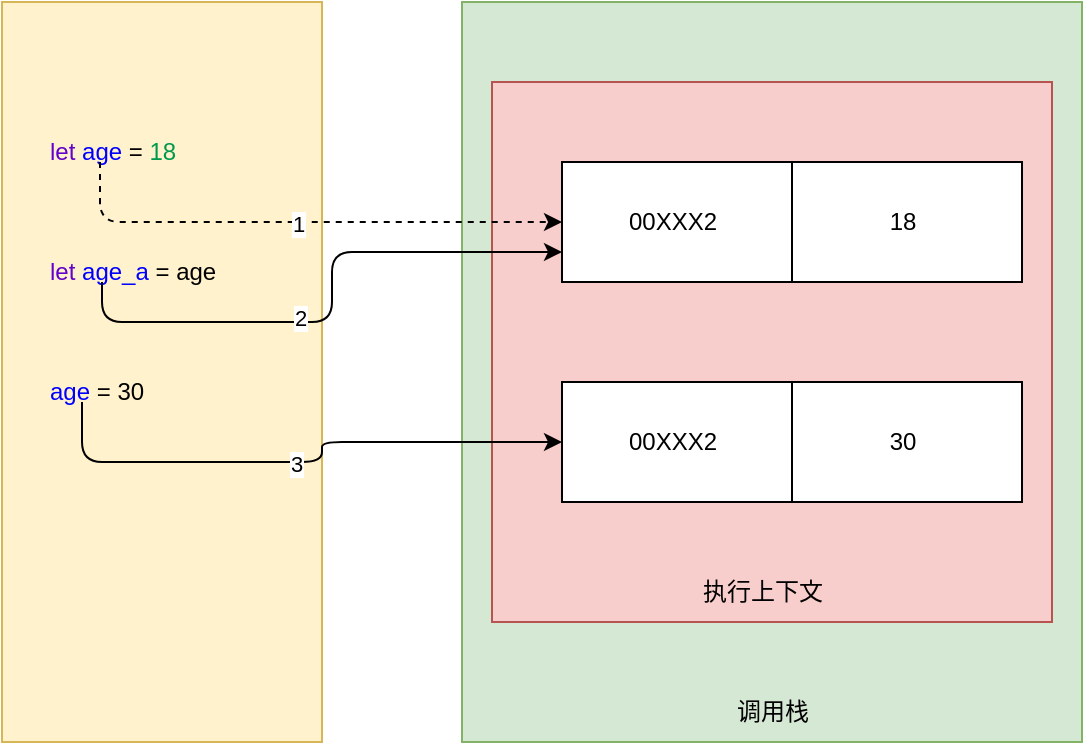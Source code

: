 <mxfile version="20.5.1" type="github">
  <diagram id="pgZ3SwVD17-PGnV9uRLD" name="第 1 页">
    <mxGraphModel dx="1426" dy="737" grid="1" gridSize="10" guides="1" tooltips="1" connect="1" arrows="1" fold="1" page="1" pageScale="1" pageWidth="3300" pageHeight="4681" math="0" shadow="0">
      <root>
        <mxCell id="0" />
        <mxCell id="1" parent="0" />
        <mxCell id="r-zv2CLeMM40Q0NJLQBN-1" value="" style="rounded=0;whiteSpace=wrap;html=1;fillColor=#fff2cc;strokeColor=#d6b656;" vertex="1" parent="1">
          <mxGeometry x="340" y="160" width="160" height="370" as="geometry" />
        </mxCell>
        <mxCell id="r-zv2CLeMM40Q0NJLQBN-2" value="&lt;font color=&quot;#6600cc&quot;&gt;let &lt;/font&gt;&lt;font color=&quot;#0000ff&quot;&gt;age&lt;/font&gt; = &lt;font color=&quot;#00994d&quot;&gt;18&lt;/font&gt;" style="text;html=1;align=left;verticalAlign=middle;resizable=0;points=[];autosize=1;strokeColor=none;fillColor=none;" vertex="1" parent="1">
          <mxGeometry x="362" y="220" width="90" height="30" as="geometry" />
        </mxCell>
        <mxCell id="r-zv2CLeMM40Q0NJLQBN-3" value="&lt;font color=&quot;#6600cc&quot;&gt;let &lt;/font&gt;&lt;font color=&quot;#0000ff&quot;&gt;age_a&lt;/font&gt; = age" style="text;html=1;align=left;verticalAlign=middle;resizable=0;points=[];autosize=1;strokeColor=none;fillColor=none;" vertex="1" parent="1">
          <mxGeometry x="362" y="280" width="110" height="30" as="geometry" />
        </mxCell>
        <mxCell id="r-zv2CLeMM40Q0NJLQBN-5" value="&lt;font color=&quot;#0000ff&quot;&gt;age&lt;/font&gt;&amp;nbsp;= 30" style="text;html=1;align=left;verticalAlign=middle;resizable=0;points=[];autosize=1;strokeColor=none;fillColor=none;" vertex="1" parent="1">
          <mxGeometry x="362" y="340" width="70" height="30" as="geometry" />
        </mxCell>
        <mxCell id="r-zv2CLeMM40Q0NJLQBN-6" value="" style="rounded=0;whiteSpace=wrap;html=1;fillColor=#d5e8d4;strokeColor=#82b366;" vertex="1" parent="1">
          <mxGeometry x="570" y="160" width="310" height="370" as="geometry" />
        </mxCell>
        <mxCell id="r-zv2CLeMM40Q0NJLQBN-7" value="调用栈" style="text;html=1;align=center;verticalAlign=middle;resizable=0;points=[];autosize=1;strokeColor=none;fillColor=none;fontColor=#000000;" vertex="1" parent="1">
          <mxGeometry x="695" y="500" width="60" height="30" as="geometry" />
        </mxCell>
        <mxCell id="r-zv2CLeMM40Q0NJLQBN-8" value="" style="whiteSpace=wrap;html=1;fillColor=#f8cecc;strokeColor=#b85450;" vertex="1" parent="1">
          <mxGeometry x="585" y="200" width="280" height="270" as="geometry" />
        </mxCell>
        <mxCell id="r-zv2CLeMM40Q0NJLQBN-9" value="执行上下文" style="text;html=1;align=center;verticalAlign=middle;resizable=0;points=[];autosize=1;strokeColor=none;fillColor=none;fontColor=#000000;" vertex="1" parent="1">
          <mxGeometry x="680" y="440" width="80" height="30" as="geometry" />
        </mxCell>
        <mxCell id="r-zv2CLeMM40Q0NJLQBN-10" value="" style="rounded=0;whiteSpace=wrap;html=1;fontColor=#000000;" vertex="1" parent="1">
          <mxGeometry x="620" y="240" width="230" height="60" as="geometry" />
        </mxCell>
        <mxCell id="r-zv2CLeMM40Q0NJLQBN-13" value="" style="endArrow=none;html=1;rounded=0;fontColor=#000000;entryX=0.5;entryY=0;entryDx=0;entryDy=0;exitX=0.5;exitY=1;exitDx=0;exitDy=0;" edge="1" parent="1" source="r-zv2CLeMM40Q0NJLQBN-10" target="r-zv2CLeMM40Q0NJLQBN-10">
          <mxGeometry width="50" height="50" relative="1" as="geometry">
            <mxPoint x="260" y="500" as="sourcePoint" />
            <mxPoint x="310" y="450" as="targetPoint" />
          </mxGeometry>
        </mxCell>
        <mxCell id="r-zv2CLeMM40Q0NJLQBN-14" value="00XXX2&lt;br&gt;" style="text;html=1;align=center;verticalAlign=middle;resizable=0;points=[];autosize=1;strokeColor=none;fillColor=none;fontColor=#000000;" vertex="1" parent="1">
          <mxGeometry x="640" y="255" width="70" height="30" as="geometry" />
        </mxCell>
        <mxCell id="r-zv2CLeMM40Q0NJLQBN-15" value="18" style="text;html=1;align=center;verticalAlign=middle;resizable=0;points=[];autosize=1;strokeColor=none;fillColor=none;fontColor=#000000;" vertex="1" parent="1">
          <mxGeometry x="770" y="255" width="40" height="30" as="geometry" />
        </mxCell>
        <mxCell id="r-zv2CLeMM40Q0NJLQBN-16" value="" style="rounded=0;whiteSpace=wrap;html=1;fontColor=#000000;" vertex="1" parent="1">
          <mxGeometry x="620" y="350" width="230" height="60" as="geometry" />
        </mxCell>
        <mxCell id="r-zv2CLeMM40Q0NJLQBN-17" value="" style="endArrow=none;html=1;rounded=0;fontColor=#000000;entryX=0.5;entryY=0;entryDx=0;entryDy=0;exitX=0.5;exitY=1;exitDx=0;exitDy=0;" edge="1" source="r-zv2CLeMM40Q0NJLQBN-16" target="r-zv2CLeMM40Q0NJLQBN-16" parent="1">
          <mxGeometry width="50" height="50" relative="1" as="geometry">
            <mxPoint x="260" y="610" as="sourcePoint" />
            <mxPoint x="310" y="560" as="targetPoint" />
          </mxGeometry>
        </mxCell>
        <mxCell id="r-zv2CLeMM40Q0NJLQBN-18" value="00XXX2&lt;br&gt;" style="text;html=1;align=center;verticalAlign=middle;resizable=0;points=[];autosize=1;strokeColor=none;fillColor=none;fontColor=#000000;" vertex="1" parent="1">
          <mxGeometry x="640" y="365" width="70" height="30" as="geometry" />
        </mxCell>
        <mxCell id="r-zv2CLeMM40Q0NJLQBN-19" value="30" style="text;html=1;align=center;verticalAlign=middle;resizable=0;points=[];autosize=1;strokeColor=none;fillColor=none;fontColor=#000000;" vertex="1" parent="1">
          <mxGeometry x="770" y="365" width="40" height="30" as="geometry" />
        </mxCell>
        <mxCell id="r-zv2CLeMM40Q0NJLQBN-23" style="edgeStyle=orthogonalEdgeStyle;orthogonalLoop=1;jettySize=auto;html=1;entryX=0;entryY=0.5;entryDx=0;entryDy=0;fontColor=#000000;rounded=1;dashed=1;" edge="1" parent="1" target="r-zv2CLeMM40Q0NJLQBN-10">
          <mxGeometry relative="1" as="geometry">
            <mxPoint x="389" y="240" as="sourcePoint" />
            <Array as="points">
              <mxPoint x="389" y="270" />
            </Array>
          </mxGeometry>
        </mxCell>
        <mxCell id="r-zv2CLeMM40Q0NJLQBN-27" value="1" style="edgeLabel;html=1;align=center;verticalAlign=middle;resizable=0;points=[];fontColor=#000000;" vertex="1" connectable="0" parent="r-zv2CLeMM40Q0NJLQBN-23">
          <mxGeometry x="-0.011" y="-1" relative="1" as="geometry">
            <mxPoint as="offset" />
          </mxGeometry>
        </mxCell>
        <mxCell id="r-zv2CLeMM40Q0NJLQBN-24" style="edgeStyle=orthogonalEdgeStyle;orthogonalLoop=1;jettySize=auto;html=1;entryX=0;entryY=0.75;entryDx=0;entryDy=0;fontColor=#000000;rounded=1;" edge="1" parent="1" target="r-zv2CLeMM40Q0NJLQBN-10">
          <mxGeometry relative="1" as="geometry">
            <mxPoint x="390" y="300" as="sourcePoint" />
            <Array as="points">
              <mxPoint x="390" y="320" />
              <mxPoint x="505" y="320" />
              <mxPoint x="505" y="285" />
            </Array>
          </mxGeometry>
        </mxCell>
        <mxCell id="r-zv2CLeMM40Q0NJLQBN-28" value="2" style="edgeLabel;html=1;align=center;verticalAlign=middle;resizable=0;points=[];fontColor=#000000;" vertex="1" connectable="0" parent="r-zv2CLeMM40Q0NJLQBN-24">
          <mxGeometry x="-0.165" y="2" relative="1" as="geometry">
            <mxPoint as="offset" />
          </mxGeometry>
        </mxCell>
        <mxCell id="r-zv2CLeMM40Q0NJLQBN-25" style="edgeStyle=orthogonalEdgeStyle;rounded=1;orthogonalLoop=1;jettySize=auto;html=1;entryX=0;entryY=0.5;entryDx=0;entryDy=0;fontColor=#000000;" edge="1" parent="1" target="r-zv2CLeMM40Q0NJLQBN-16">
          <mxGeometry relative="1" as="geometry">
            <mxPoint x="380" y="360" as="sourcePoint" />
            <Array as="points">
              <mxPoint x="380" y="390" />
              <mxPoint x="500" y="390" />
              <mxPoint x="500" y="380" />
            </Array>
          </mxGeometry>
        </mxCell>
        <mxCell id="r-zv2CLeMM40Q0NJLQBN-29" value="3" style="edgeLabel;html=1;align=center;verticalAlign=middle;resizable=0;points=[];fontColor=#000000;" vertex="1" connectable="0" parent="r-zv2CLeMM40Q0NJLQBN-25">
          <mxGeometry x="-0.021" y="-1" relative="1" as="geometry">
            <mxPoint as="offset" />
          </mxGeometry>
        </mxCell>
      </root>
    </mxGraphModel>
  </diagram>
</mxfile>
